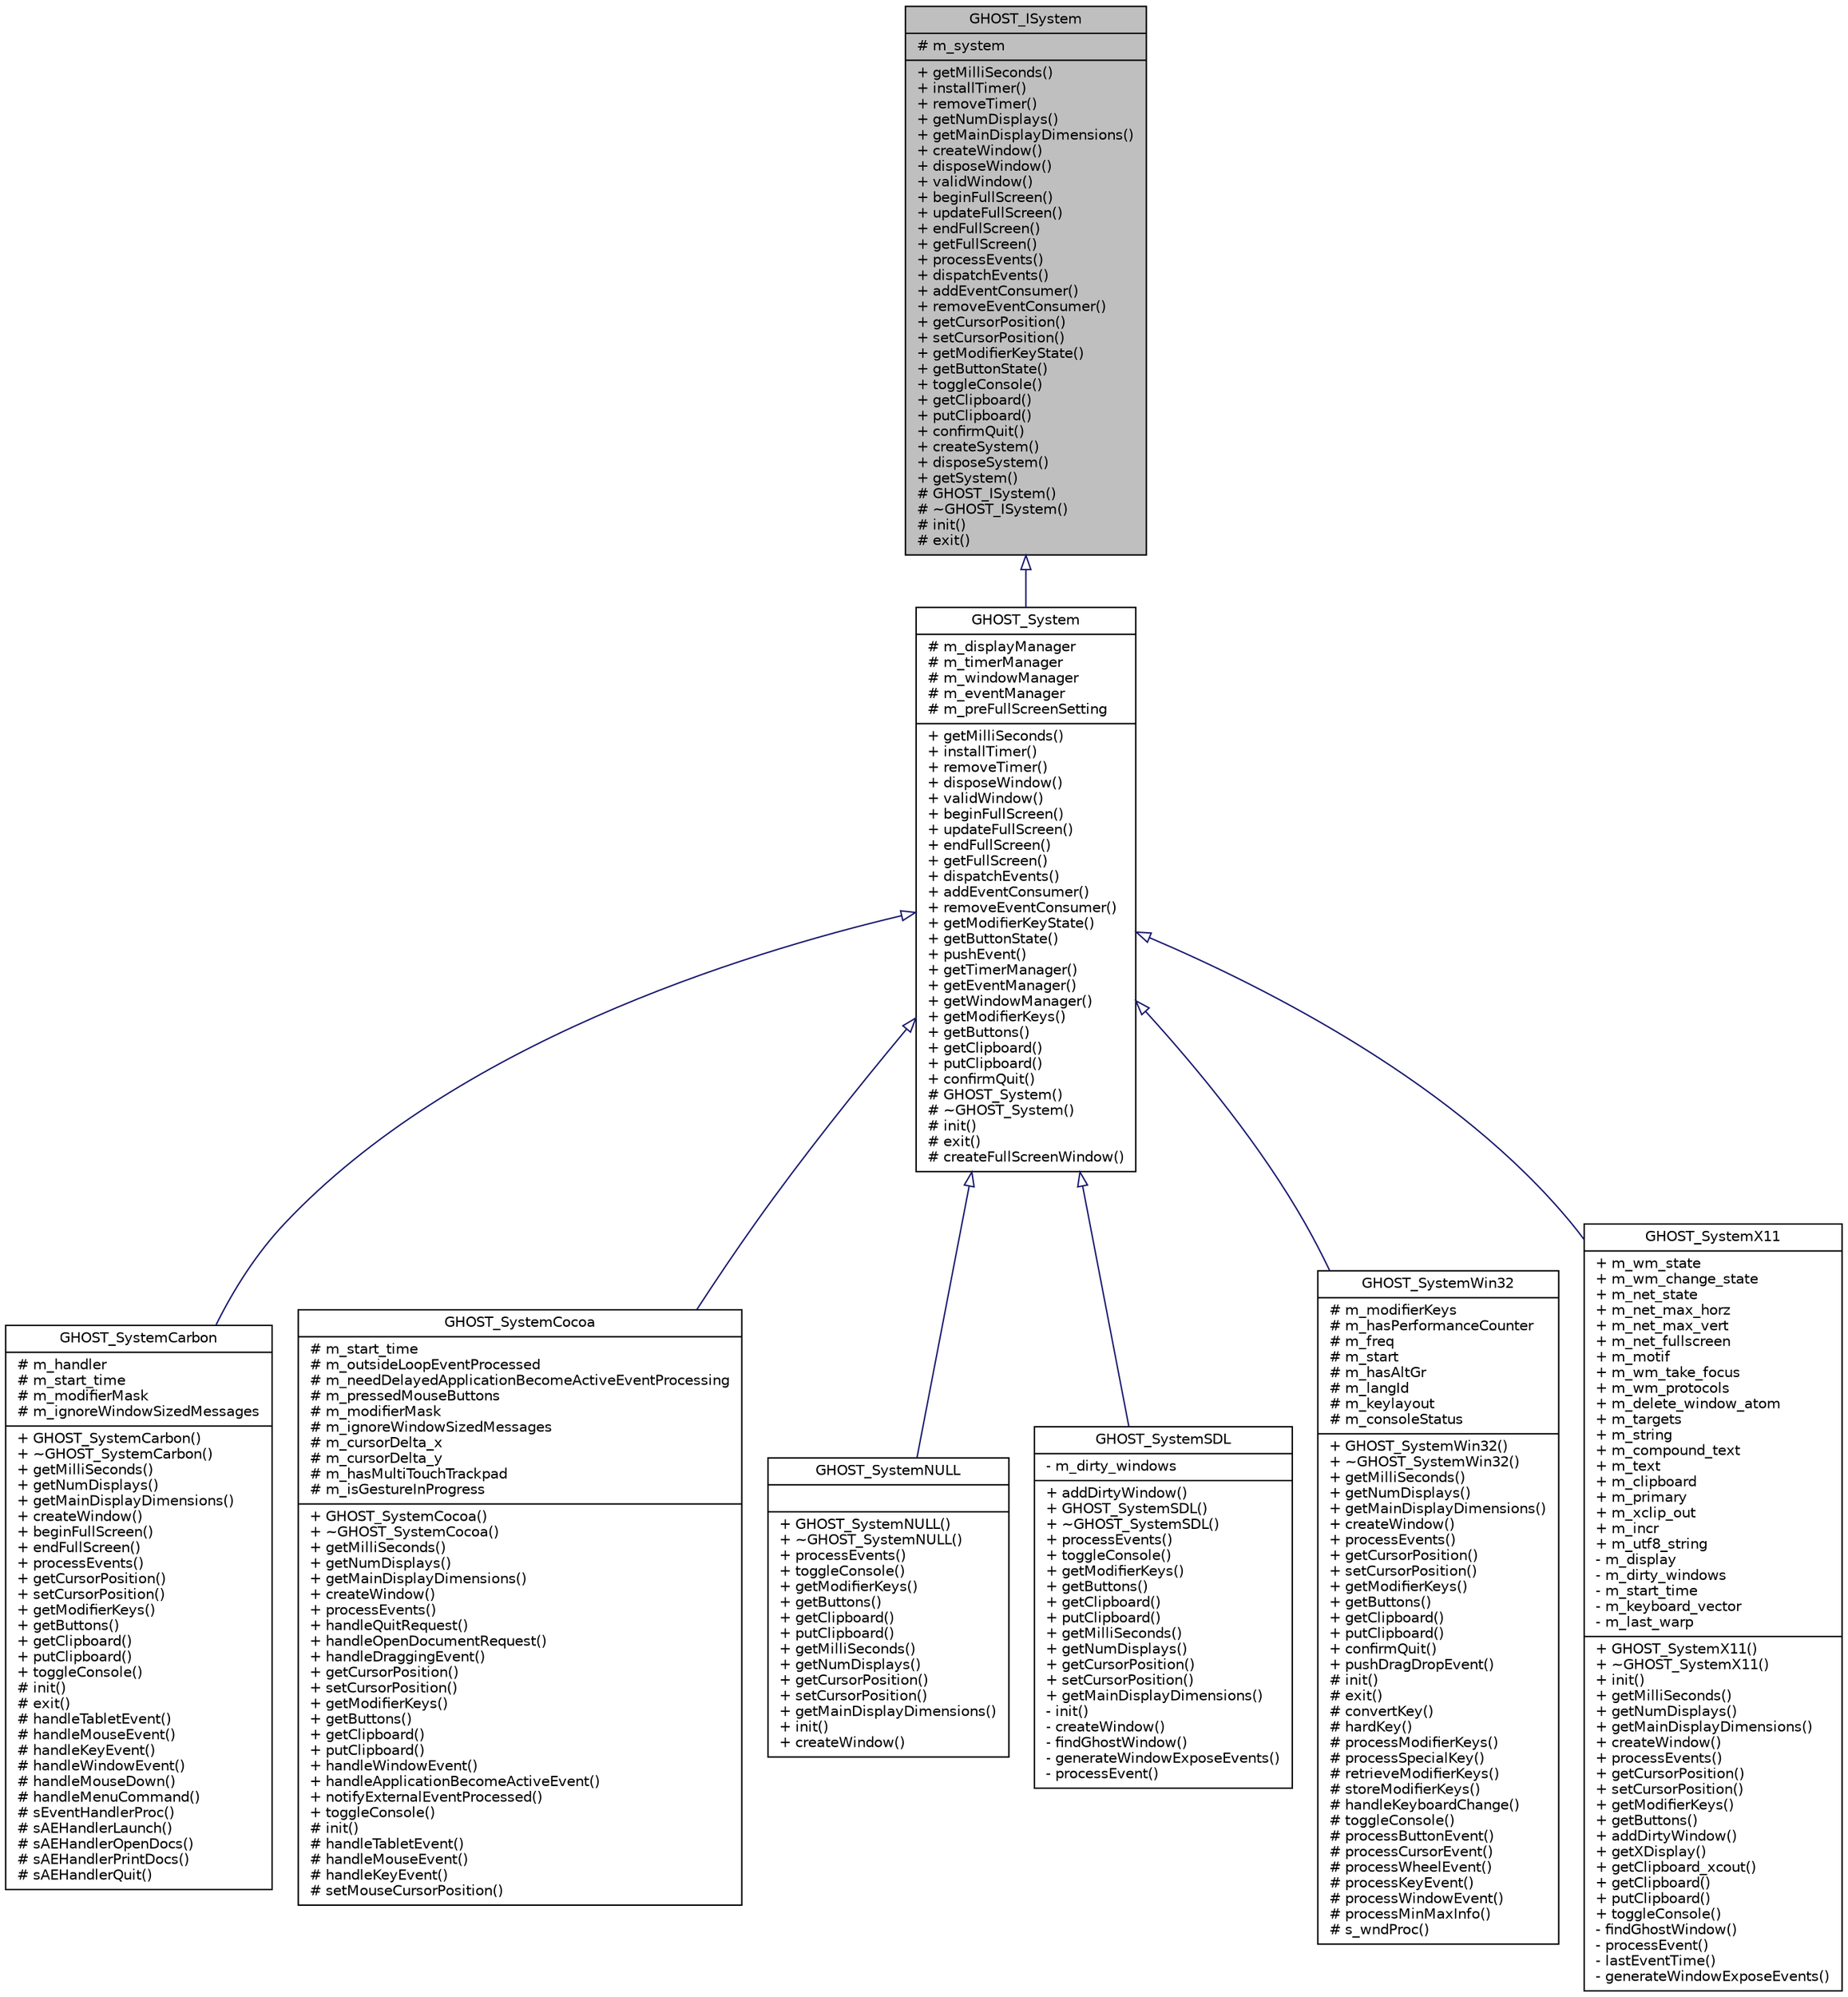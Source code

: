 digraph G
{
  edge [fontname="Helvetica",fontsize="10",labelfontname="Helvetica",labelfontsize="10"];
  node [fontname="Helvetica",fontsize="10",shape=record];
  Node1 [label="{GHOST_ISystem\n|# m_system\l|+ getMilliSeconds()\l+ installTimer()\l+ removeTimer()\l+ getNumDisplays()\l+ getMainDisplayDimensions()\l+ createWindow()\l+ disposeWindow()\l+ validWindow()\l+ beginFullScreen()\l+ updateFullScreen()\l+ endFullScreen()\l+ getFullScreen()\l+ processEvents()\l+ dispatchEvents()\l+ addEventConsumer()\l+ removeEventConsumer()\l+ getCursorPosition()\l+ setCursorPosition()\l+ getModifierKeyState()\l+ getButtonState()\l+ toggleConsole()\l+ getClipboard()\l+ putClipboard()\l+ confirmQuit()\l+ createSystem()\l+ disposeSystem()\l+ getSystem()\l# GHOST_ISystem()\l# ~GHOST_ISystem()\l# init()\l# exit()\l}",height=0.2,width=0.4,color="black", fillcolor="grey75", style="filled" fontcolor="black"];
  Node1 -> Node2 [dir=back,color="midnightblue",fontsize="10",style="solid",arrowtail="empty",fontname="Helvetica"];
  Node2 [label="{GHOST_System\n|# m_displayManager\l# m_timerManager\l# m_windowManager\l# m_eventManager\l# m_preFullScreenSetting\l|+ getMilliSeconds()\l+ installTimer()\l+ removeTimer()\l+ disposeWindow()\l+ validWindow()\l+ beginFullScreen()\l+ updateFullScreen()\l+ endFullScreen()\l+ getFullScreen()\l+ dispatchEvents()\l+ addEventConsumer()\l+ removeEventConsumer()\l+ getModifierKeyState()\l+ getButtonState()\l+ pushEvent()\l+ getTimerManager()\l+ getEventManager()\l+ getWindowManager()\l+ getModifierKeys()\l+ getButtons()\l+ getClipboard()\l+ putClipboard()\l+ confirmQuit()\l# GHOST_System()\l# ~GHOST_System()\l# init()\l# exit()\l# createFullScreenWindow()\l}",height=0.2,width=0.4,color="black", fillcolor="white", style="filled",URL="$db/d6d/classGHOST__System.html"];
  Node2 -> Node3 [dir=back,color="midnightblue",fontsize="10",style="solid",arrowtail="empty",fontname="Helvetica"];
  Node3 [label="{GHOST_SystemCarbon\n|# m_handler\l# m_start_time\l# m_modifierMask\l# m_ignoreWindowSizedMessages\l|+ GHOST_SystemCarbon()\l+ ~GHOST_SystemCarbon()\l+ getMilliSeconds()\l+ getNumDisplays()\l+ getMainDisplayDimensions()\l+ createWindow()\l+ beginFullScreen()\l+ endFullScreen()\l+ processEvents()\l+ getCursorPosition()\l+ setCursorPosition()\l+ getModifierKeys()\l+ getButtons()\l+ getClipboard()\l+ putClipboard()\l+ toggleConsole()\l# init()\l# exit()\l# handleTabletEvent()\l# handleMouseEvent()\l# handleKeyEvent()\l# handleWindowEvent()\l# handleMouseDown()\l# handleMenuCommand()\l# sEventHandlerProc()\l# sAEHandlerLaunch()\l# sAEHandlerOpenDocs()\l# sAEHandlerPrintDocs()\l# sAEHandlerQuit()\l}",height=0.2,width=0.4,color="black", fillcolor="white", style="filled",URL="$dc/dd9/classGHOST__SystemCarbon.html"];
  Node2 -> Node4 [dir=back,color="midnightblue",fontsize="10",style="solid",arrowtail="empty",fontname="Helvetica"];
  Node4 [label="{GHOST_SystemCocoa\n|# m_start_time\l# m_outsideLoopEventProcessed\l# m_needDelayedApplicationBecomeActiveEventProcessing\l# m_pressedMouseButtons\l# m_modifierMask\l# m_ignoreWindowSizedMessages\l# m_cursorDelta_x\l# m_cursorDelta_y\l# m_hasMultiTouchTrackpad\l# m_isGestureInProgress\l|+ GHOST_SystemCocoa()\l+ ~GHOST_SystemCocoa()\l+ getMilliSeconds()\l+ getNumDisplays()\l+ getMainDisplayDimensions()\l+ createWindow()\l+ processEvents()\l+ handleQuitRequest()\l+ handleOpenDocumentRequest()\l+ handleDraggingEvent()\l+ getCursorPosition()\l+ setCursorPosition()\l+ getModifierKeys()\l+ getButtons()\l+ getClipboard()\l+ putClipboard()\l+ handleWindowEvent()\l+ handleApplicationBecomeActiveEvent()\l+ notifyExternalEventProcessed()\l+ toggleConsole()\l# init()\l# handleTabletEvent()\l# handleMouseEvent()\l# handleKeyEvent()\l# setMouseCursorPosition()\l}",height=0.2,width=0.4,color="black", fillcolor="white", style="filled",URL="$dc/d16/classGHOST__SystemCocoa.html"];
  Node2 -> Node5 [dir=back,color="midnightblue",fontsize="10",style="solid",arrowtail="empty",fontname="Helvetica"];
  Node5 [label="{GHOST_SystemNULL\n||+ GHOST_SystemNULL()\l+ ~GHOST_SystemNULL()\l+ processEvents()\l+ toggleConsole()\l+ getModifierKeys()\l+ getButtons()\l+ getClipboard()\l+ putClipboard()\l+ getMilliSeconds()\l+ getNumDisplays()\l+ getCursorPosition()\l+ setCursorPosition()\l+ getMainDisplayDimensions()\l+ init()\l+ createWindow()\l}",height=0.2,width=0.4,color="black", fillcolor="white", style="filled",URL="$d5/d33/classGHOST__SystemNULL.html"];
  Node2 -> Node6 [dir=back,color="midnightblue",fontsize="10",style="solid",arrowtail="empty",fontname="Helvetica"];
  Node6 [label="{GHOST_SystemSDL\n|- m_dirty_windows\l|+ addDirtyWindow()\l+ GHOST_SystemSDL()\l+ ~GHOST_SystemSDL()\l+ processEvents()\l+ toggleConsole()\l+ getModifierKeys()\l+ getButtons()\l+ getClipboard()\l+ putClipboard()\l+ getMilliSeconds()\l+ getNumDisplays()\l+ getCursorPosition()\l+ setCursorPosition()\l+ getMainDisplayDimensions()\l- init()\l- createWindow()\l- findGhostWindow()\l- generateWindowExposeEvents()\l- processEvent()\l}",height=0.2,width=0.4,color="black", fillcolor="white", style="filled",URL="$dd/df7/classGHOST__SystemSDL.html"];
  Node2 -> Node7 [dir=back,color="midnightblue",fontsize="10",style="solid",arrowtail="empty",fontname="Helvetica"];
  Node7 [label="{GHOST_SystemWin32\n|# m_modifierKeys\l# m_hasPerformanceCounter\l# m_freq\l# m_start\l# m_hasAltGr\l# m_langId\l# m_keylayout\l# m_consoleStatus\l|+ GHOST_SystemWin32()\l+ ~GHOST_SystemWin32()\l+ getMilliSeconds()\l+ getNumDisplays()\l+ getMainDisplayDimensions()\l+ createWindow()\l+ processEvents()\l+ getCursorPosition()\l+ setCursorPosition()\l+ getModifierKeys()\l+ getButtons()\l+ getClipboard()\l+ putClipboard()\l+ confirmQuit()\l+ pushDragDropEvent()\l# init()\l# exit()\l# convertKey()\l# hardKey()\l# processModifierKeys()\l# processSpecialKey()\l# retrieveModifierKeys()\l# storeModifierKeys()\l# handleKeyboardChange()\l# toggleConsole()\l# processButtonEvent()\l# processCursorEvent()\l# processWheelEvent()\l# processKeyEvent()\l# processWindowEvent()\l# processMinMaxInfo()\l# s_wndProc()\l}",height=0.2,width=0.4,color="black", fillcolor="white", style="filled",URL="$d5/d71/classGHOST__SystemWin32.html"];
  Node2 -> Node8 [dir=back,color="midnightblue",fontsize="10",style="solid",arrowtail="empty",fontname="Helvetica"];
  Node8 [label="{GHOST_SystemX11\n|+ m_wm_state\l+ m_wm_change_state\l+ m_net_state\l+ m_net_max_horz\l+ m_net_max_vert\l+ m_net_fullscreen\l+ m_motif\l+ m_wm_take_focus\l+ m_wm_protocols\l+ m_delete_window_atom\l+ m_targets\l+ m_string\l+ m_compound_text\l+ m_text\l+ m_clipboard\l+ m_primary\l+ m_xclip_out\l+ m_incr\l+ m_utf8_string\l- m_display\l- m_dirty_windows\l- m_start_time\l- m_keyboard_vector\l- m_last_warp\l|+ GHOST_SystemX11()\l+ ~GHOST_SystemX11()\l+ init()\l+ getMilliSeconds()\l+ getNumDisplays()\l+ getMainDisplayDimensions()\l+ createWindow()\l+ processEvents()\l+ getCursorPosition()\l+ setCursorPosition()\l+ getModifierKeys()\l+ getButtons()\l+ addDirtyWindow()\l+ getXDisplay()\l+ getClipboard_xcout()\l+ getClipboard()\l+ putClipboard()\l+ toggleConsole()\l- findGhostWindow()\l- processEvent()\l- lastEventTime()\l- generateWindowExposeEvents()\l}",height=0.2,width=0.4,color="black", fillcolor="white", style="filled",URL="$d4/dd2/classGHOST__SystemX11.html"];
}
